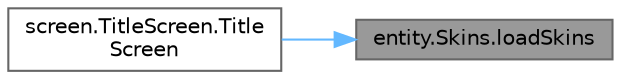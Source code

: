 digraph "entity.Skins.loadSkins"
{
 // LATEX_PDF_SIZE
  bgcolor="transparent";
  edge [fontname=Helvetica,fontsize=10,labelfontname=Helvetica,labelfontsize=10];
  node [fontname=Helvetica,fontsize=10,shape=box,height=0.2,width=0.4];
  rankdir="RL";
  Node1 [id="Node000001",label="entity.Skins.loadSkins",height=0.2,width=0.4,color="gray40", fillcolor="grey60", style="filled", fontcolor="black",tooltip=" "];
  Node1 -> Node2 [id="edge1_Node000001_Node000002",dir="back",color="steelblue1",style="solid",tooltip=" "];
  Node2 [id="Node000002",label="screen.TitleScreen.Title\lScreen",height=0.2,width=0.4,color="grey40", fillcolor="white", style="filled",URL="$classscreen_1_1_title_screen.html#a6d58b0bb3a8064f2e9a0b165762421f5",tooltip="Constructor, establishes the properties of the screen."];
}
